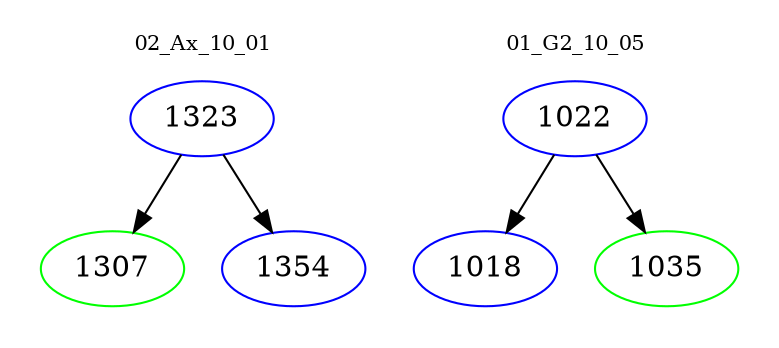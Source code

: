 digraph{
subgraph cluster_0 {
color = white
label = "02_Ax_10_01";
fontsize=10;
T0_1323 [label="1323", color="blue"]
T0_1323 -> T0_1307 [color="black"]
T0_1307 [label="1307", color="green"]
T0_1323 -> T0_1354 [color="black"]
T0_1354 [label="1354", color="blue"]
}
subgraph cluster_1 {
color = white
label = "01_G2_10_05";
fontsize=10;
T1_1022 [label="1022", color="blue"]
T1_1022 -> T1_1018 [color="black"]
T1_1018 [label="1018", color="blue"]
T1_1022 -> T1_1035 [color="black"]
T1_1035 [label="1035", color="green"]
}
}
